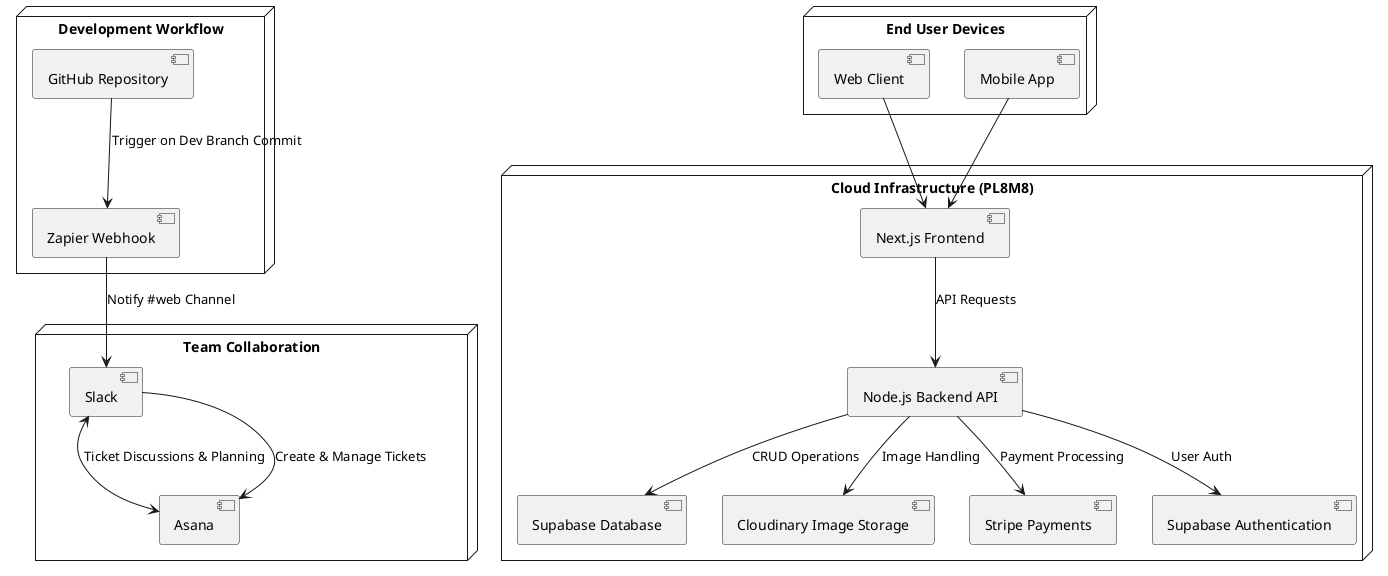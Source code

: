 @startuml
node "Team Collaboration" {
  [Slack]  
  [Asana]
}

node "Development Workflow" {
  [GitHub Repository]
  [Zapier Webhook]
}

node "End User Devices" {
  [Web Client]
  [Mobile App]
}

node "Cloud Infrastructure (PL8M8)" {
  [Next.js Frontend]
  [Node.js Backend API]
  [Supabase Database]
  [Cloudinary Image Storage]
  [Stripe Payments]
  [Supabase Authentication]
}

' User interactions
[Web Client] --> [Next.js Frontend]
[Mobile App] --> [Next.js Frontend]

' Frontend & Backend Communication
[Next.js Frontend] --> [Node.js Backend API] : API Requests
[Node.js Backend API] --> [Supabase Database] : CRUD Operations
[Node.js Backend API] --> [Cloudinary Image Storage] : Image Handling
[Node.js Backend API] --> [Stripe Payments] : Payment Processing
[Node.js Backend API] --> [Supabase Authentication] : User Auth

' Team Collaboration & Project Management
[Slack] <--> [Asana] : Ticket Discussions & Planning
[Asana] <-- [Slack] : Create & Manage Tickets

' GitHub Workflow & Automation
[GitHub Repository] --> [Zapier Webhook] : Trigger on Dev Branch Commit
[Zapier Webhook] --> [Slack] : Notify #web Channel

@enduml
